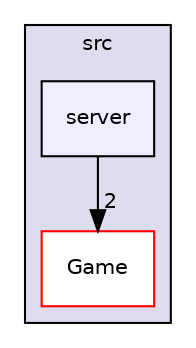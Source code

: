 digraph "src/server" {
  compound=true
  node [ fontsize="10", fontname="Helvetica"];
  edge [ labelfontsize="10", labelfontname="Helvetica"];
  subgraph clusterdir_68267d1309a1af8e8297ef4c3efbcdba {
    graph [ bgcolor="#ddddee", pencolor="black", label="src" fontname="Helvetica", fontsize="10", URL="dir_68267d1309a1af8e8297ef4c3efbcdba.html"]
  dir_b43036362fece0f978c3c8156df55d19 [shape=box label="Game" fillcolor="white" style="filled" color="red" URL="dir_b43036362fece0f978c3c8156df55d19.html"];
  dir_075bb3ff235063c77951cd176d15a741 [shape=box, label="server", style="filled", fillcolor="#eeeeff", pencolor="black", URL="dir_075bb3ff235063c77951cd176d15a741.html"];
  }
  dir_075bb3ff235063c77951cd176d15a741->dir_b43036362fece0f978c3c8156df55d19 [headlabel="2", labeldistance=1.5 headhref="dir_000007_000002.html"];
}
